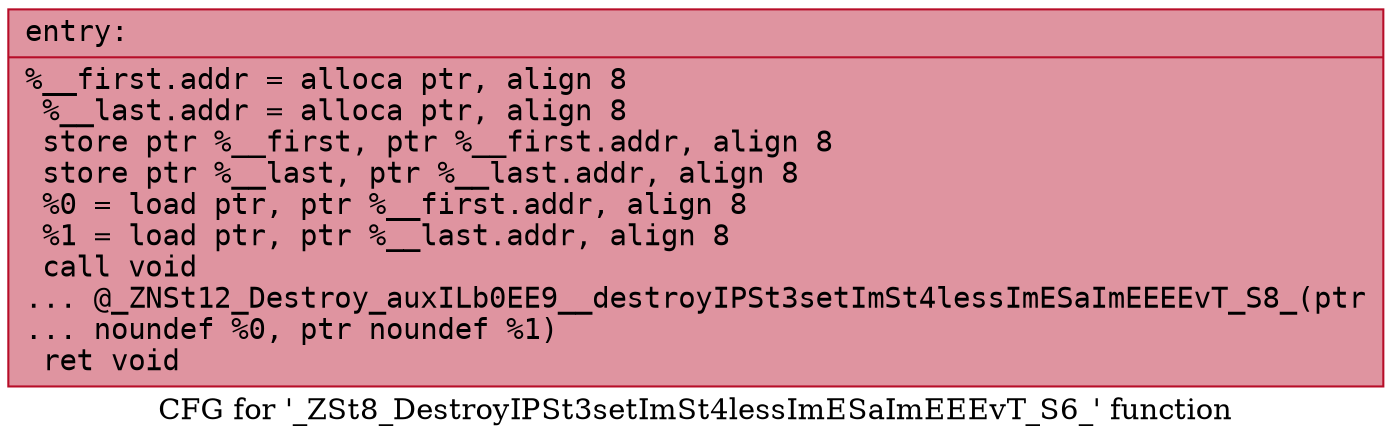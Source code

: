 digraph "CFG for '_ZSt8_DestroyIPSt3setImSt4lessImESaImEEEvT_S6_' function" {
	label="CFG for '_ZSt8_DestroyIPSt3setImSt4lessImESaImEEEvT_S6_' function";

	Node0x560dca1020e0 [shape=record,color="#b70d28ff", style=filled, fillcolor="#b70d2870" fontname="Courier",label="{entry:\l|  %__first.addr = alloca ptr, align 8\l  %__last.addr = alloca ptr, align 8\l  store ptr %__first, ptr %__first.addr, align 8\l  store ptr %__last, ptr %__last.addr, align 8\l  %0 = load ptr, ptr %__first.addr, align 8\l  %1 = load ptr, ptr %__last.addr, align 8\l  call void\l... @_ZNSt12_Destroy_auxILb0EE9__destroyIPSt3setImSt4lessImESaImEEEEvT_S8_(ptr\l... noundef %0, ptr noundef %1)\l  ret void\l}"];
}
